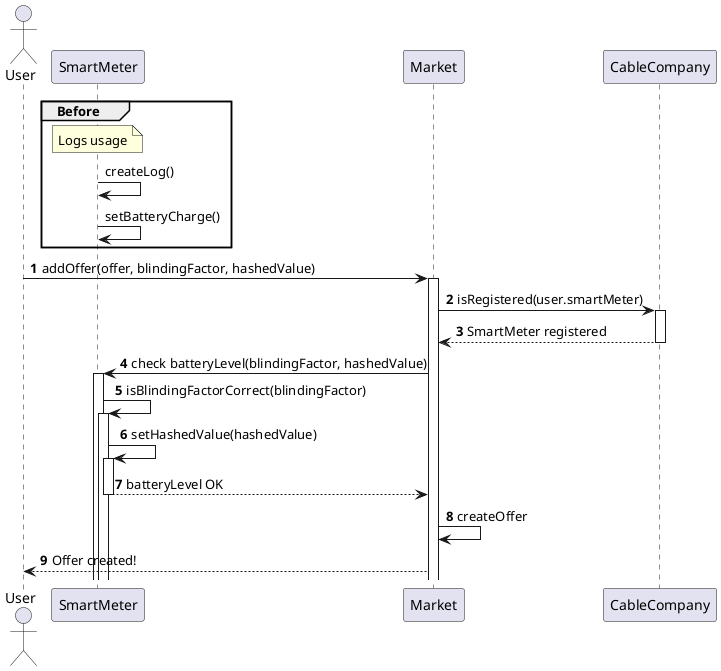 @startuml AddOffer
actor User
participant SmartMeter
participant Market
participant CableCompany

skinparam responseMessageBelowArrow true

group Before
    note over SmartMeter: Logs usage
    SmartMeter -> SmartMeter: createLog()

    SmartMeter -> SmartMeter: setBatteryCharge()
end group

autonumber
User -> Market ++: addOffer(offer, blindingFactor, hashedValue)

Market -> CableCompany ++: isRegistered(user.smartMeter)
CableCompany --> Market --: SmartMeter registered

Market -> SmartMeter ++: check batteryLevel(blindingFactor, hashedValue)
SmartMeter -> SmartMeter ++: isBlindingFactorCorrect(blindingFactor)
SmartMeter -> SmartMeter ++: setHashedValue(hashedValue)
SmartMeter --> Market --: batteryLevel OK

Market -> Market: createOffer

Market --> User: Offer created!
@enduml
